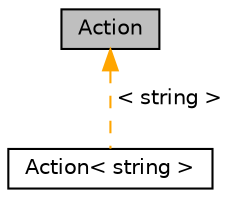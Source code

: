 digraph "Action"
{
 // INTERACTIVE_SVG=YES
 // LATEX_PDF_SIZE
  edge [fontname="Helvetica",fontsize="10",labelfontname="Helvetica",labelfontsize="10"];
  node [fontname="Helvetica",fontsize="10",shape=record];
  Node1 [label="Action",height=0.2,width=0.4,color="black", fillcolor="grey75", style="filled", fontcolor="black",tooltip=" "];
  Node1 -> Node2 [dir="back",color="orange",fontsize="10",style="dashed",label=" \< string \>" ,fontname="Helvetica"];
  Node2 [label="Action\< string \>",height=0.2,width=0.4,color="black", fillcolor="white", style="filled",URL="$class_mirage_x_r_1_1_action.html",tooltip=" "];
}
